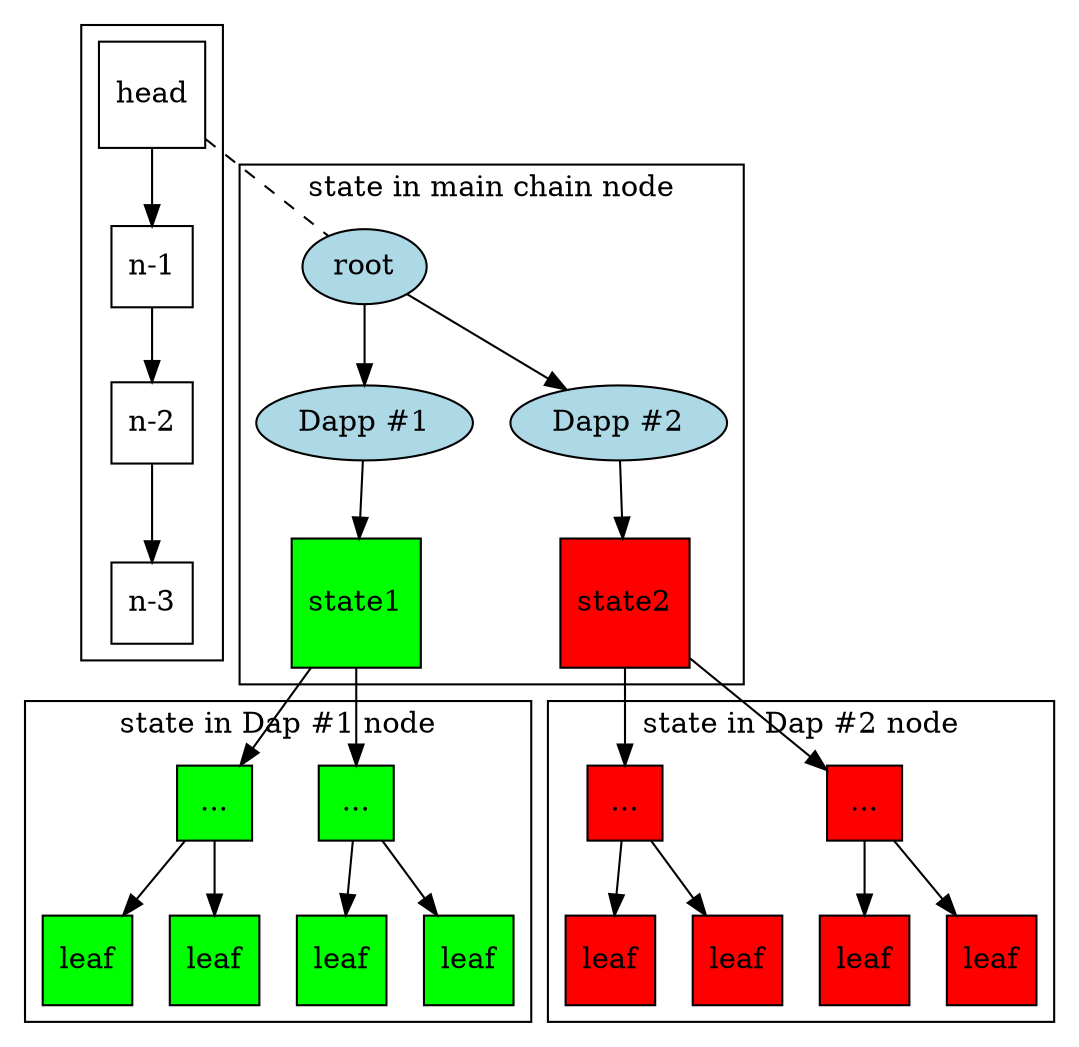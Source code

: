 digraph D {
    subgraph cluster_chain {
    node [shape=square]
    
    r [label="head"]
    b [label="n-1"]
    c [label="n-2"]
    d [label="n-3"]
    r -> b -> c -> d
    }

    subgraph cluster_mainchain {
        label = "state in main chain node";
        node [style=filled,fillcolor=lightblue]
        
        root [fillcolor=lightblue]
        child1 [label="Dapp #1"]
        child2 [label="Dapp #2"]
        root -> child1 
        root -> child2
        
        state1 [shape=square,fillcolor=green,style=filled]
        
        state2 [shape=square,fillcolor=red,style=filled]
        }
        
    subgraph cluster_dapp1 {
        node [shape=square,fillcolor=green,style=filled]
        label="state in Dap #1 node"
        node [label="..."]
        state11
        state12
        node [label="leaf"]
        state11 -> state111
        state11 -> state112
        state12 -> state121
        state12 -> state122
        }
        
    subgraph cluster_dapp2 {
        
        node [style=filled,shape=square,fillcolor=red]
        label="state in Dap #2 node"
        node [label="..."]
        state21
        state22
        node [label="leaf"]
        state21 -> state211
        state21 -> state212
        state22 -> state221
        state22 -> state222
    }
    
    child1 -> state1
    child2 -> state2
    r -> root [dir=none,style=dashed]
    state1 -> state11
    state1 -> state12
    state2 -> state21
    state2 -> state22
}
